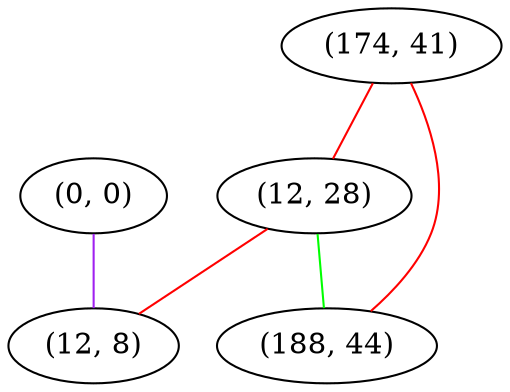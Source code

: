 graph "" {
"(0, 0)";
"(174, 41)";
"(12, 28)";
"(188, 44)";
"(12, 8)";
"(0, 0)" -- "(12, 8)"  [color=purple, key=0, weight=4];
"(174, 41)" -- "(12, 28)"  [color=red, key=0, weight=1];
"(174, 41)" -- "(188, 44)"  [color=red, key=0, weight=1];
"(12, 28)" -- "(188, 44)"  [color=green, key=0, weight=2];
"(12, 28)" -- "(12, 8)"  [color=red, key=0, weight=1];
}
